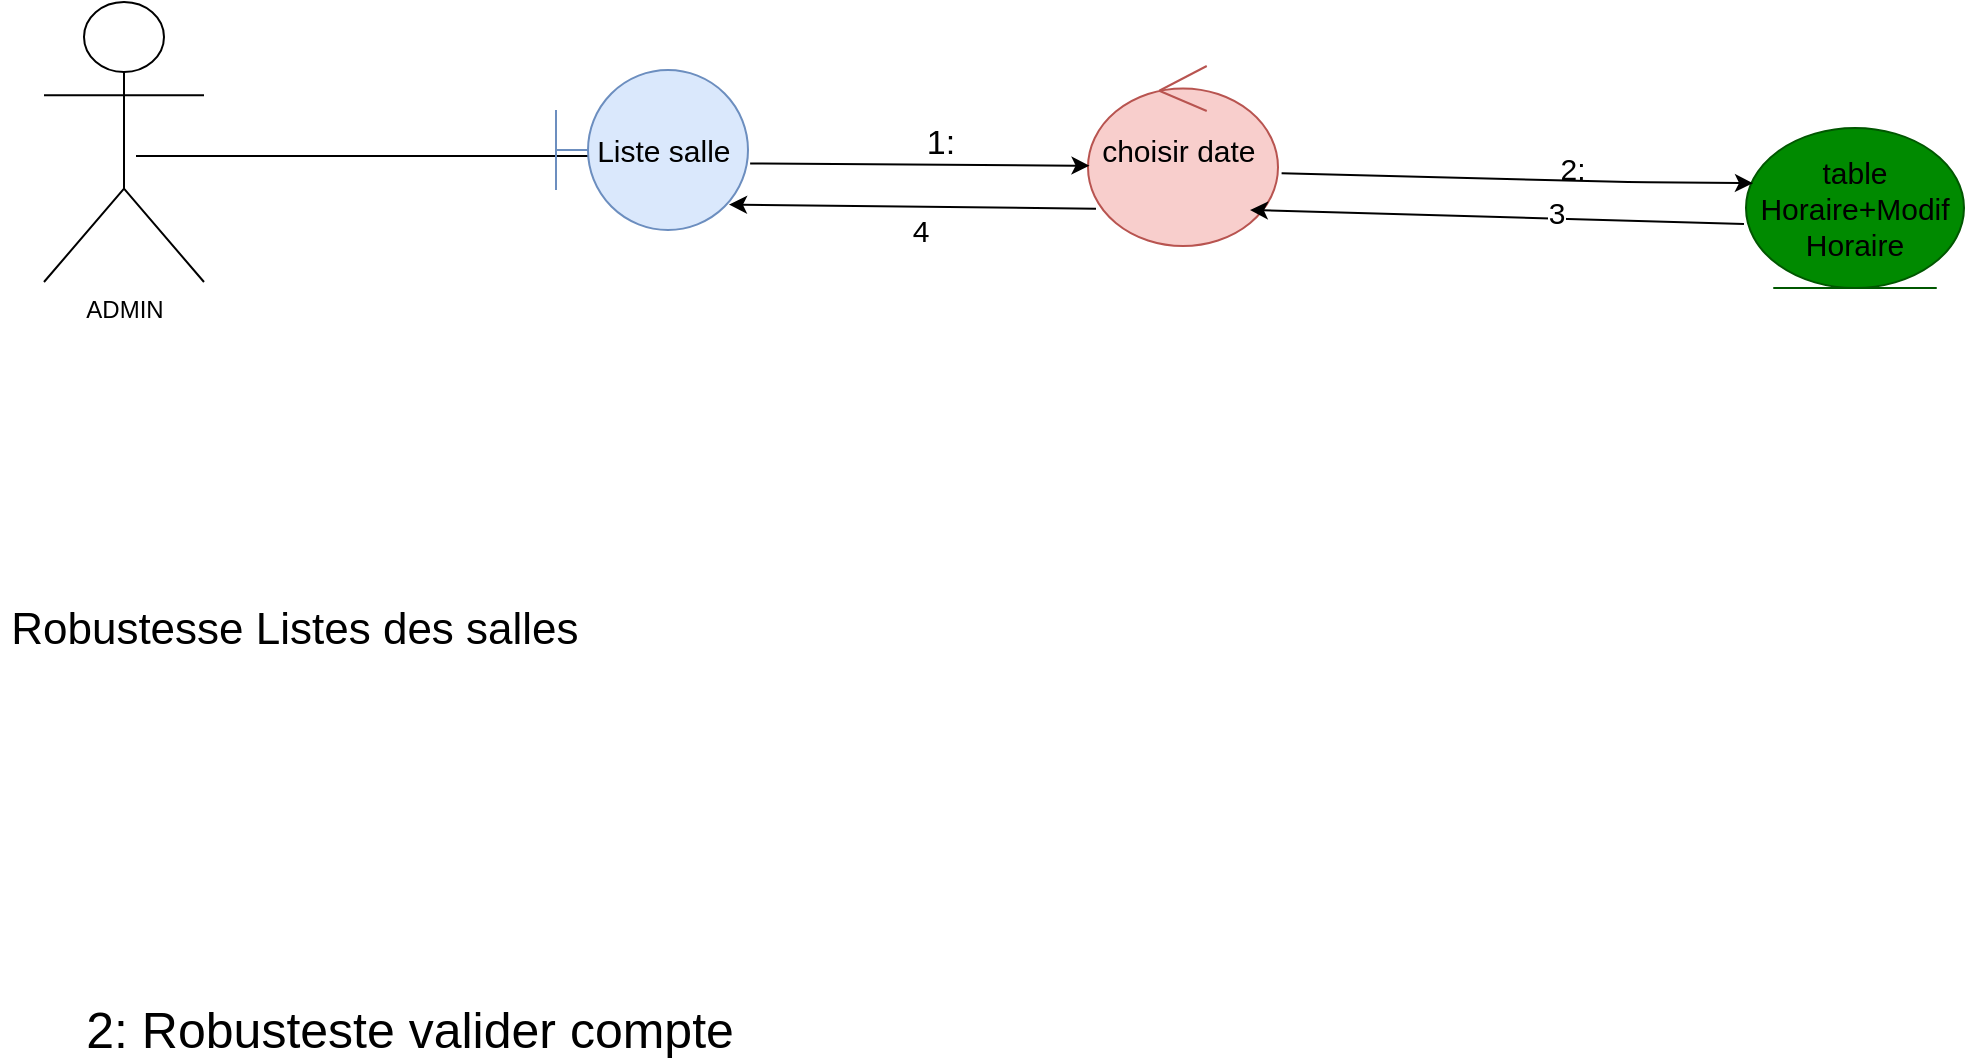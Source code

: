 <mxfile version="12.7.9" type="device"><diagram id="uJHgaEzYx-Vh1tEru1Dc" name="Page-1"><mxGraphModel dx="1550" dy="734" grid="0" gridSize="10" guides="1" tooltips="1" connect="1" arrows="1" fold="1" page="1" pageScale="1" pageWidth="1600" pageHeight="900" math="0" shadow="0"><root><mxCell id="0"/><mxCell id="1" parent="0"/><mxCell id="r5imPNmlHvS-3N3og_f7-1" value="ADMIN" style="shape=umlActor;verticalLabelPosition=bottom;labelBackgroundColor=#ffffff;verticalAlign=top;html=1;" vertex="1" parent="1"><mxGeometry x="628" y="642" width="80" height="140" as="geometry"/></mxCell><mxCell id="r5imPNmlHvS-3N3og_f7-2" value="" style="line;strokeWidth=1;fillColor=none;align=left;verticalAlign=middle;spacingTop=-1;spacingLeft=3;spacingRight=3;rotatable=0;labelPosition=right;points=[];portConstraint=eastwest;" vertex="1" parent="1"><mxGeometry x="674" y="715" width="242" height="8" as="geometry"/></mxCell><mxCell id="r5imPNmlHvS-3N3og_f7-4" value="&lt;font style=&quot;font-size: 17px&quot;&gt;1:&lt;/font&gt;" style="text;html=1;align=center;verticalAlign=middle;resizable=0;points=[];autosize=1;" vertex="1" parent="1"><mxGeometry x="1064" y="703" width="24" height="20" as="geometry"/></mxCell><mxCell id="r5imPNmlHvS-3N3og_f7-5" value="&lt;font style=&quot;font-size: 15px&quot;&gt;choisir date&amp;nbsp;&lt;br&gt;&lt;br&gt;&lt;/font&gt;" style="ellipse;shape=umlControl;whiteSpace=wrap;html=1;strokeColor=#b85450;fillColor=#f8cecc;" vertex="1" parent="1"><mxGeometry x="1150" y="674" width="95" height="90" as="geometry"/></mxCell><mxCell id="r5imPNmlHvS-3N3og_f7-6" value="&lt;font style=&quot;font-size: 15px&quot;&gt;Liste salle&amp;nbsp;&lt;/font&gt;" style="shape=umlBoundary;whiteSpace=wrap;html=1;strokeColor=#6c8ebf;fillColor=#dae8fc;" vertex="1" parent="1"><mxGeometry x="884" y="676" width="96" height="80" as="geometry"/></mxCell><mxCell id="r5imPNmlHvS-3N3og_f7-7" value="&lt;font color=&quot;#000000&quot; style=&quot;font-size: 15px&quot;&gt;table&lt;br&gt;Horaire+Modif&lt;br&gt;Horaire&lt;br&gt;&lt;/font&gt;" style="ellipse;shape=umlEntity;whiteSpace=wrap;html=1;strokeColor=#005700;fillColor=#008a00;fontColor=#ffffff;" vertex="1" parent="1"><mxGeometry x="1479" y="705" width="109" height="80" as="geometry"/></mxCell><mxCell id="r5imPNmlHvS-3N3og_f7-8" value="&lt;font color=&quot;#000000&quot; style=&quot;font-size: 15px&quot;&gt;2:&lt;/font&gt;" style="text;html=1;align=center;verticalAlign=middle;resizable=0;points=[];autosize=1;fontColor=#66FFFF;" vertex="1" parent="1"><mxGeometry x="1380" y="715" width="23" height="19" as="geometry"/></mxCell><mxCell id="r5imPNmlHvS-3N3og_f7-11" value="&lt;font style=&quot;font-size: 25px&quot;&gt;2: Robusteste valider compte&amp;nbsp;&lt;/font&gt;" style="text;html=1;align=center;verticalAlign=middle;resizable=0;points=[];autosize=1;" vertex="1" parent="1"><mxGeometry x="643" y="1144" width="341" height="22" as="geometry"/></mxCell><mxCell id="r5imPNmlHvS-3N3og_f7-15" value="" style="endArrow=classic;html=1;entryX=0.008;entryY=0.554;entryDx=0;entryDy=0;entryPerimeter=0;exitX=1.011;exitY=0.584;exitDx=0;exitDy=0;exitPerimeter=0;" edge="1" parent="1" source="r5imPNmlHvS-3N3og_f7-6" target="r5imPNmlHvS-3N3og_f7-5"><mxGeometry width="50" height="50" relative="1" as="geometry"><mxPoint x="1020" y="771" as="sourcePoint"/><mxPoint x="1070" y="721" as="targetPoint"/></mxGeometry></mxCell><mxCell id="r5imPNmlHvS-3N3og_f7-16" value="" style="endArrow=classic;html=1;exitX=1.019;exitY=0.596;exitDx=0;exitDy=0;exitPerimeter=0;entryX=0.032;entryY=0.345;entryDx=0;entryDy=0;entryPerimeter=0;" edge="1" parent="1" source="r5imPNmlHvS-3N3og_f7-5" target="r5imPNmlHvS-3N3og_f7-7"><mxGeometry width="50" height="50" relative="1" as="geometry"><mxPoint x="1304" y="766" as="sourcePoint"/><mxPoint x="1480" y="727" as="targetPoint"/><Array as="points"><mxPoint x="1420" y="732"/></Array></mxGeometry></mxCell><mxCell id="r5imPNmlHvS-3N3og_f7-23" value="" style="endArrow=classic;html=1;" edge="1" parent="1"><mxGeometry width="50" height="50" relative="1" as="geometry"><mxPoint x="1478" y="753" as="sourcePoint"/><mxPoint x="1231" y="746" as="targetPoint"/></mxGeometry></mxCell><mxCell id="r5imPNmlHvS-3N3og_f7-24" value="&lt;font style=&quot;font-size: 15px&quot;&gt;3&lt;/font&gt;" style="text;html=1;align=center;verticalAlign=middle;resizable=0;points=[];labelBackgroundColor=#ffffff;" vertex="1" connectable="0" parent="r5imPNmlHvS-3N3og_f7-23"><mxGeometry x="-0.239" y="-4" relative="1" as="geometry"><mxPoint as="offset"/></mxGeometry></mxCell><mxCell id="r5imPNmlHvS-3N3og_f7-27" value="" style="endArrow=classic;html=1;exitX=0.042;exitY=0.793;exitDx=0;exitDy=0;exitPerimeter=0;entryX=0.901;entryY=0.841;entryDx=0;entryDy=0;entryPerimeter=0;" edge="1" parent="1" source="r5imPNmlHvS-3N3og_f7-5" target="r5imPNmlHvS-3N3og_f7-6"><mxGeometry width="50" height="50" relative="1" as="geometry"><mxPoint x="975" y="802" as="sourcePoint"/><mxPoint x="1025" y="752" as="targetPoint"/></mxGeometry></mxCell><mxCell id="r5imPNmlHvS-3N3og_f7-29" value="&lt;font style=&quot;font-size: 15px&quot;&gt;4&lt;/font&gt;" style="text;html=1;align=center;verticalAlign=middle;resizable=0;points=[];labelBackgroundColor=#ffffff;" vertex="1" connectable="0" parent="r5imPNmlHvS-3N3og_f7-27"><mxGeometry x="-0.341" y="3" relative="1" as="geometry"><mxPoint x="-27.96" y="8.31" as="offset"/></mxGeometry></mxCell><mxCell id="r5imPNmlHvS-3N3og_f7-30" value="&lt;font style=&quot;font-size: 22px&quot;&gt;Robustesse Listes des salles&amp;nbsp;&lt;/font&gt;" style="text;html=1;align=center;verticalAlign=middle;resizable=0;points=[];autosize=1;" vertex="1" parent="1"><mxGeometry x="606" y="945" width="300" height="22" as="geometry"/></mxCell></root></mxGraphModel></diagram></mxfile>